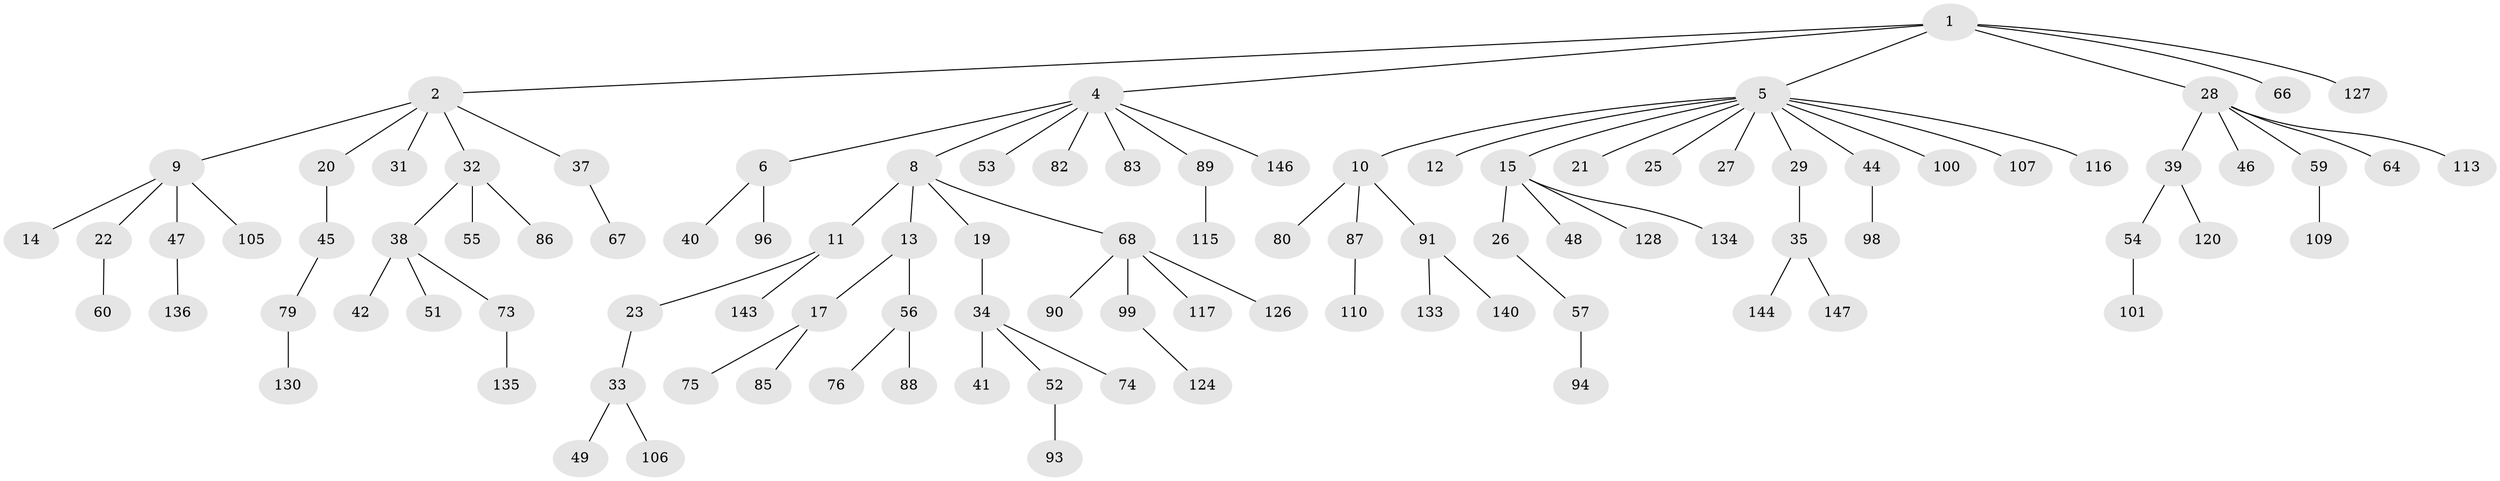 // original degree distribution, {6: 0.02702702702702703, 4: 0.060810810810810814, 2: 0.25675675675675674, 8: 0.006756756756756757, 9: 0.006756756756756757, 5: 0.02702702702702703, 1: 0.5135135135135135, 3: 0.10135135135135136}
// Generated by graph-tools (version 1.1) at 2025/11/02/27/25 16:11:28]
// undirected, 100 vertices, 99 edges
graph export_dot {
graph [start="1"]
  node [color=gray90,style=filled];
  1 [super="+3"];
  2 [super="+7"];
  4 [super="+18"];
  5 [super="+16"];
  6 [super="+36"];
  8 [super="+61"];
  9 [super="+43"];
  10 [super="+84"];
  11 [super="+114"];
  12;
  13 [super="+145"];
  14;
  15 [super="+24"];
  17;
  19 [super="+30"];
  20 [super="+70"];
  21;
  22;
  23;
  25 [super="+58"];
  26 [super="+129"];
  27;
  28;
  29 [super="+63"];
  31;
  32 [super="+81"];
  33 [super="+69"];
  34;
  35 [super="+104"];
  37 [super="+65"];
  38 [super="+103"];
  39;
  40;
  41 [super="+95"];
  42;
  44 [super="+121"];
  45 [super="+72"];
  46 [super="+119"];
  47 [super="+50"];
  48 [super="+142"];
  49 [super="+102"];
  51 [super="+139"];
  52;
  53;
  54 [super="+78"];
  55 [super="+71"];
  56;
  57 [super="+62"];
  59 [super="+148"];
  60;
  64;
  66 [super="+111"];
  67 [super="+141"];
  68 [super="+92"];
  73 [super="+138"];
  74 [super="+77"];
  75;
  76;
  79 [super="+112"];
  80 [super="+137"];
  82;
  83 [super="+97"];
  85;
  86 [super="+132"];
  87;
  88;
  89;
  90 [super="+125"];
  91 [super="+118"];
  93;
  94;
  96 [super="+123"];
  98;
  99;
  100 [super="+108"];
  101 [super="+131"];
  105;
  106;
  107;
  109;
  110;
  113 [super="+122"];
  115;
  116;
  117;
  120;
  124;
  126;
  127;
  128;
  130;
  133;
  134;
  135;
  136;
  140;
  143;
  144;
  146;
  147;
  1 -- 2;
  1 -- 4;
  1 -- 5;
  1 -- 28;
  1 -- 66;
  1 -- 127;
  2 -- 32;
  2 -- 37;
  2 -- 9;
  2 -- 20;
  2 -- 31;
  4 -- 6;
  4 -- 8;
  4 -- 82;
  4 -- 83;
  4 -- 89;
  4 -- 146;
  4 -- 53;
  5 -- 10;
  5 -- 12;
  5 -- 15;
  5 -- 21;
  5 -- 25;
  5 -- 27;
  5 -- 44;
  5 -- 116;
  5 -- 100;
  5 -- 107;
  5 -- 29;
  6 -- 40;
  6 -- 96;
  8 -- 11;
  8 -- 13;
  8 -- 19;
  8 -- 68;
  9 -- 14;
  9 -- 22;
  9 -- 47;
  9 -- 105;
  10 -- 80;
  10 -- 87;
  10 -- 91;
  11 -- 23;
  11 -- 143;
  13 -- 17;
  13 -- 56;
  15 -- 48;
  15 -- 128;
  15 -- 134;
  15 -- 26;
  17 -- 75;
  17 -- 85;
  19 -- 34;
  20 -- 45;
  22 -- 60;
  23 -- 33;
  26 -- 57;
  28 -- 39;
  28 -- 46;
  28 -- 59;
  28 -- 64;
  28 -- 113;
  29 -- 35;
  32 -- 38;
  32 -- 55;
  32 -- 86;
  33 -- 49;
  33 -- 106;
  34 -- 41;
  34 -- 52;
  34 -- 74;
  35 -- 144;
  35 -- 147;
  37 -- 67;
  38 -- 42;
  38 -- 51;
  38 -- 73;
  39 -- 54;
  39 -- 120;
  44 -- 98;
  45 -- 79;
  47 -- 136;
  52 -- 93;
  54 -- 101;
  56 -- 76;
  56 -- 88;
  57 -- 94;
  59 -- 109;
  68 -- 90;
  68 -- 99;
  68 -- 117;
  68 -- 126;
  73 -- 135;
  79 -- 130;
  87 -- 110;
  89 -- 115;
  91 -- 140;
  91 -- 133;
  99 -- 124;
}
